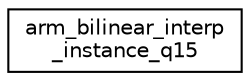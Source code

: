 digraph "Graphical Class Hierarchy"
{
 // LATEX_PDF_SIZE
  edge [fontname="Helvetica",fontsize="10",labelfontname="Helvetica",labelfontsize="10"];
  node [fontname="Helvetica",fontsize="10",shape=record];
  rankdir="LR";
  Node0 [label="arm_bilinear_interp\l_instance_q15",height=0.2,width=0.4,color="black", fillcolor="white", style="filled",URL="$structarm__bilinear__interp__instance__q15.html",tooltip="Instance structure for the Q15 bilinear interpolation function."];
}

